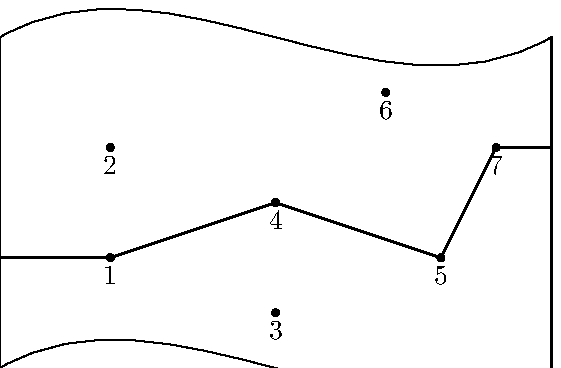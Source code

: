 u := 0.7cm;
w := 10;
h := 6;

pair p[];
p[1] := (2, 2);
p[2] := (2, 4);
p[3] := (5, 1);
p[4] := (5, 3);
p[5] := (8, 2);
p[6] := (7, 5);
p[7] := (9, 4);

def stone(expr p, i) =
    dotlabel.bot(i, p scaled u);
enddef;

def river =
    pickup pencircle scaled 0.5pt;
    draw ((0, 0){dir(30)} .. {dir(30)}(w, 0)) scaled u;
    draw ((0, 0){dir(30)} .. {dir(30)}(w, 0)) shifted (0, h) scaled u;

    pickup pencircle scaled 1pt;

    for i = 1 step 1 until 7:
      stone(p[i], decimal(i));
    endfor;

    draw ((0, 0) -- (0, h)) scaled u;
    draw ((10, 0) -- (w, h)) scaled u;
enddef;

beginfig(1)
    river;
    draw ((0, 2) -- p[1] -- p[4] -- p[5] -- p[7] -- (w, 4)) scaled u;
endfig;

beginfig(2)
    river;
    stone((4.5, 4.5), "+");
    draw ((0, 4) -- p[2] -- p[6] -- p[7] -- (w, 4)) scaled u;
endfig;

end.
